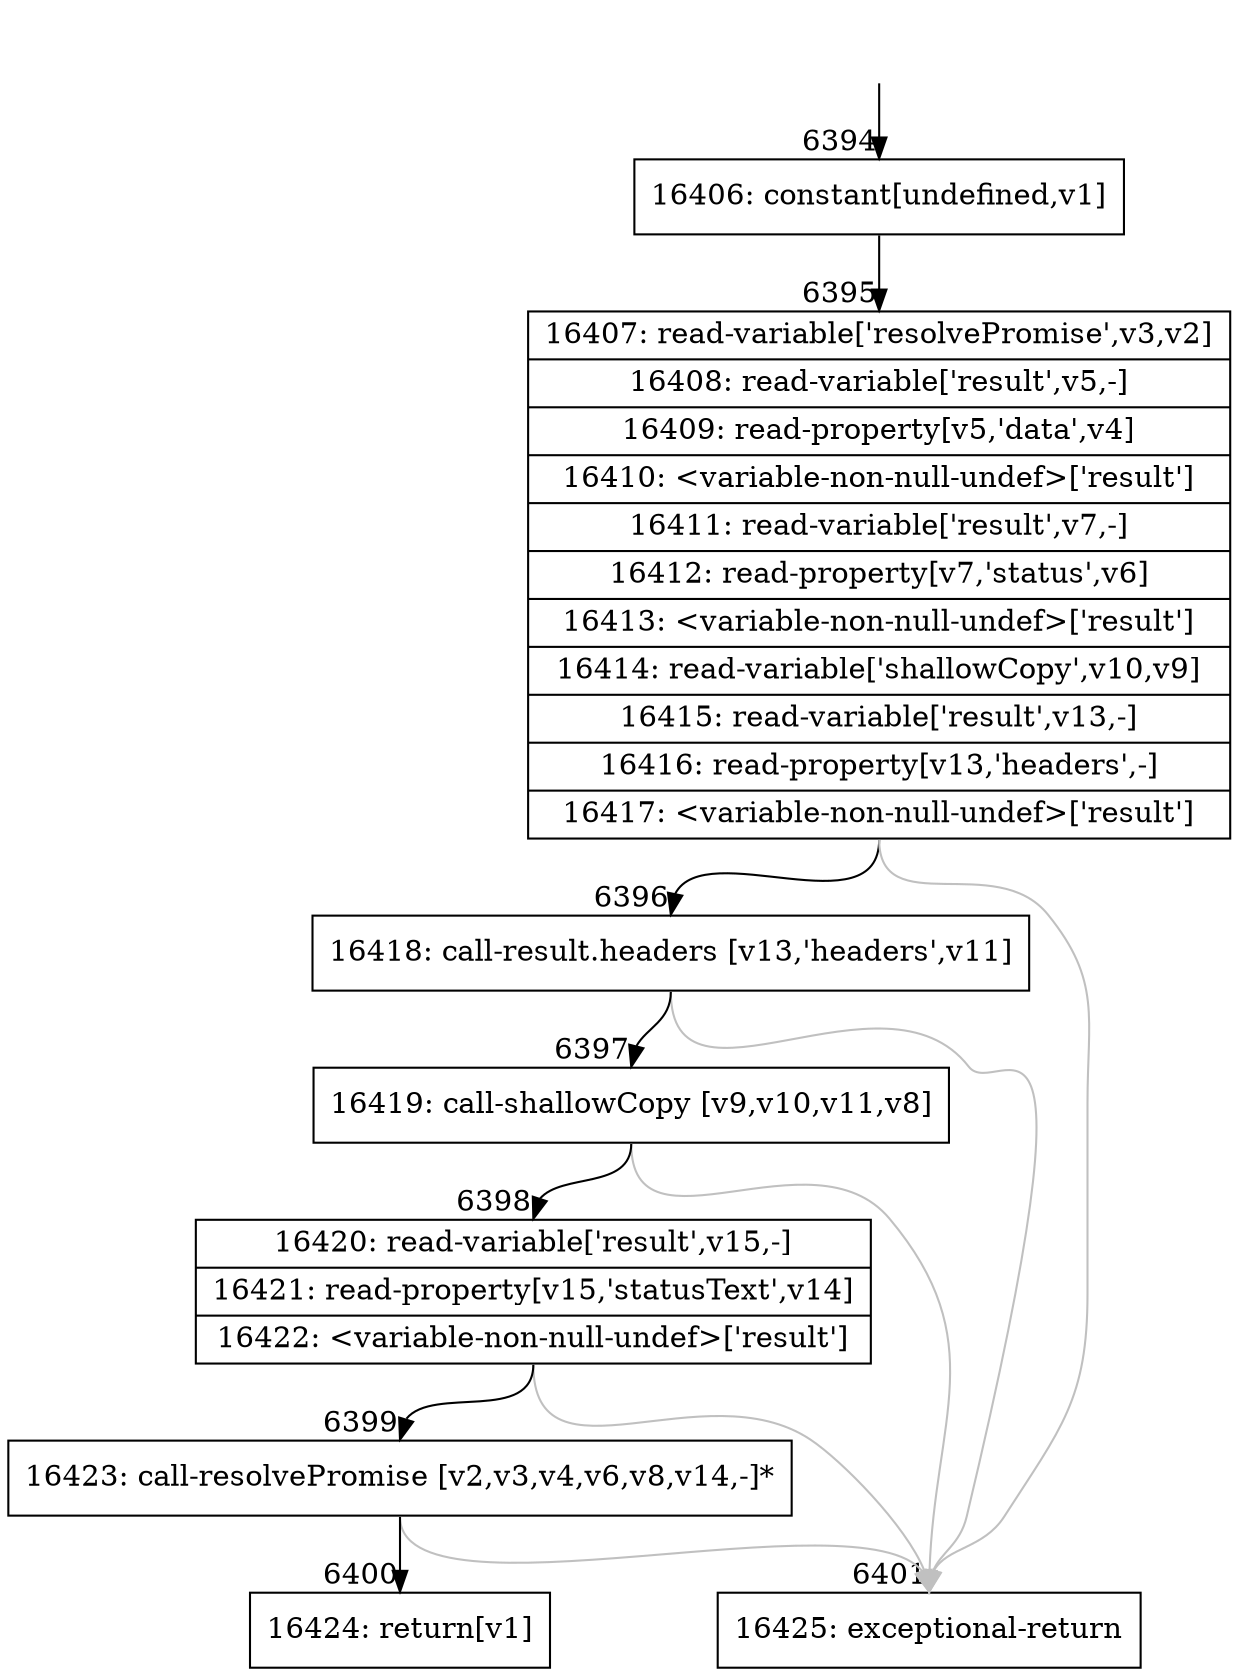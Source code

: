 digraph {
rankdir="TD"
BB_entry483[shape=none,label=""];
BB_entry483 -> BB6394 [tailport=s, headport=n, headlabel="    6394"]
BB6394 [shape=record label="{16406: constant[undefined,v1]}" ] 
BB6394 -> BB6395 [tailport=s, headport=n, headlabel="      6395"]
BB6395 [shape=record label="{16407: read-variable['resolvePromise',v3,v2]|16408: read-variable['result',v5,-]|16409: read-property[v5,'data',v4]|16410: \<variable-non-null-undef\>['result']|16411: read-variable['result',v7,-]|16412: read-property[v7,'status',v6]|16413: \<variable-non-null-undef\>['result']|16414: read-variable['shallowCopy',v10,v9]|16415: read-variable['result',v13,-]|16416: read-property[v13,'headers',-]|16417: \<variable-non-null-undef\>['result']}" ] 
BB6395 -> BB6396 [tailport=s, headport=n, headlabel="      6396"]
BB6395 -> BB6401 [tailport=s, headport=n, color=gray, headlabel="      6401"]
BB6396 [shape=record label="{16418: call-result.headers [v13,'headers',v11]}" ] 
BB6396 -> BB6397 [tailport=s, headport=n, headlabel="      6397"]
BB6396 -> BB6401 [tailport=s, headport=n, color=gray]
BB6397 [shape=record label="{16419: call-shallowCopy [v9,v10,v11,v8]}" ] 
BB6397 -> BB6398 [tailport=s, headport=n, headlabel="      6398"]
BB6397 -> BB6401 [tailport=s, headport=n, color=gray]
BB6398 [shape=record label="{16420: read-variable['result',v15,-]|16421: read-property[v15,'statusText',v14]|16422: \<variable-non-null-undef\>['result']}" ] 
BB6398 -> BB6399 [tailport=s, headport=n, headlabel="      6399"]
BB6398 -> BB6401 [tailport=s, headport=n, color=gray]
BB6399 [shape=record label="{16423: call-resolvePromise [v2,v3,v4,v6,v8,v14,-]*}" ] 
BB6399 -> BB6400 [tailport=s, headport=n, headlabel="      6400"]
BB6399 -> BB6401 [tailport=s, headport=n, color=gray]
BB6400 [shape=record label="{16424: return[v1]}" ] 
BB6401 [shape=record label="{16425: exceptional-return}" ] 
//#$~ 10388
}
